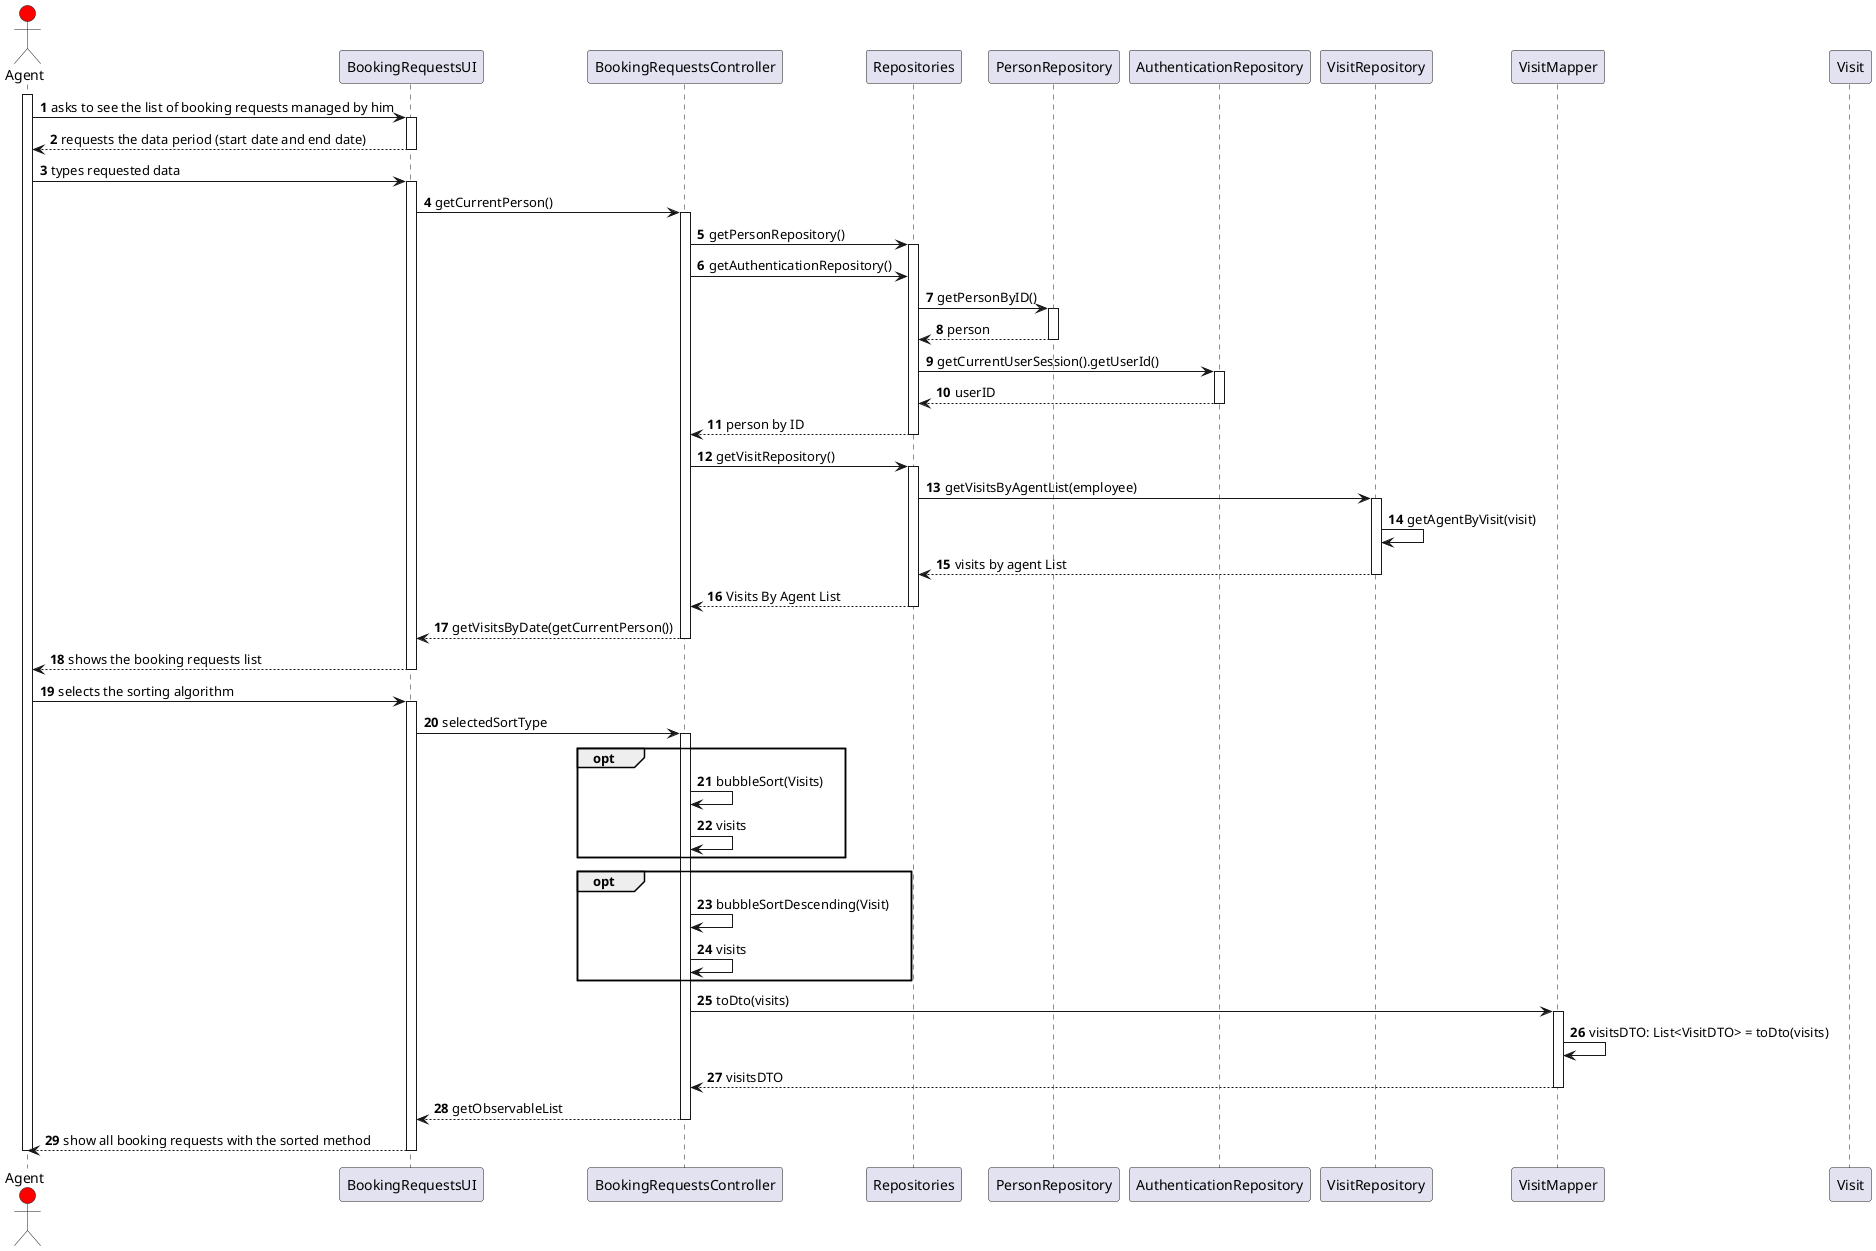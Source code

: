 @startuml
skinparam monochrome false
skinparam packageStyle rectangle
skinparam shadowing false

autonumber

'hide footbox
actor "Agent" as AGT #red
participant "BookingRequestsUI" as UI
participant "BookingRequestsController" as CTRL
participant "Repositories" as REP
participant "PersonRepository" as PREP
participant "AuthenticationRepository" as AREP
participant "VisitRepository" as VREP
participant "VisitMapper" as VMAP
participant "Visit" as V



activate AGT

AGT -> UI : asks to see the list of booking requests managed by him
activate UI

UI --> AGT : requests the data period (start date and end date)
deactivate UI

AGT-> UI : types requested data
activate UI

UI -> CTRL : getCurrentPerson()
activate CTRL



CTRL -> REP : getPersonRepository()
activate REP
CTRL -> REP : getAuthenticationRepository()

REP -> PREP : getPersonByID()
activate PREP

PREP -->REP : person
deactivate PREP

REP -> AREP :getCurrentUserSession().getUserId()
activate AREP

AREP --> REP : userID
deactivate AREP

REP --> CTRL : person by ID
deactivate REP

CTRL -> REP : getVisitRepository()
activate REP

REP -> VREP : getVisitsByAgentList(employee)
activate VREP

VREP -> VREP: getAgentByVisit(visit)

VREP --> REP : visits by agent List
deactivate VREP

REP --> CTRL : Visits By Agent List
deactivate REP

CTRL --> UI : getVisitsByDate(getCurrentPerson())
deactivate CTRL

UI--> AGT : shows the booking requests list
deactivate UI

AGT -> UI : selects the sorting algorithm
activate UI

UI-> CTRL : selectedSortType
activate CTRL
opt
CTRL -> CTRL : bubbleSort(Visits)
CTRL -> CTRL : visits
end
opt
CTRL -> CTRL : bubbleSortDescending(Visit)
CTRL -> CTRL : visits
end
CTRL -> VMAP : toDto(visits)
activate VMAP

VMAP -> VMAP :visitsDTO: List<VisitDTO> = toDto(visits)
VMAP --> CTRL : visitsDTO
deactivate VMAP

CTRL--> UI : getObservableList
deactivate CTRL

UI --> AGT: show all booking requests with the sorted method
deactivate UI
deactivate AGT

@enduml